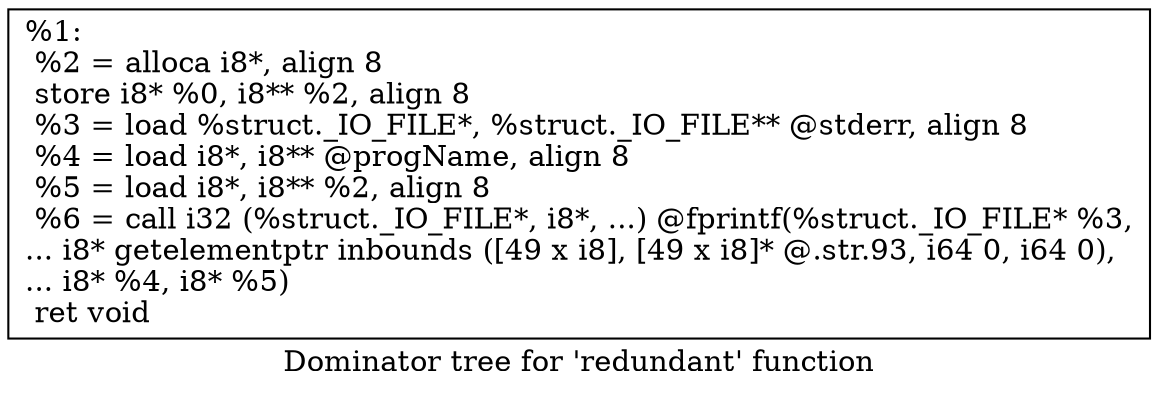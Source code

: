 digraph "Dominator tree for 'redundant' function" {
	label="Dominator tree for 'redundant' function";

	Node0xe91e00 [shape=record,label="{%1:\l  %2 = alloca i8*, align 8\l  store i8* %0, i8** %2, align 8\l  %3 = load %struct._IO_FILE*, %struct._IO_FILE** @stderr, align 8\l  %4 = load i8*, i8** @progName, align 8\l  %5 = load i8*, i8** %2, align 8\l  %6 = call i32 (%struct._IO_FILE*, i8*, ...) @fprintf(%struct._IO_FILE* %3,\l... i8* getelementptr inbounds ([49 x i8], [49 x i8]* @.str.93, i64 0, i64 0),\l... i8* %4, i8* %5)\l  ret void\l}"];
}
